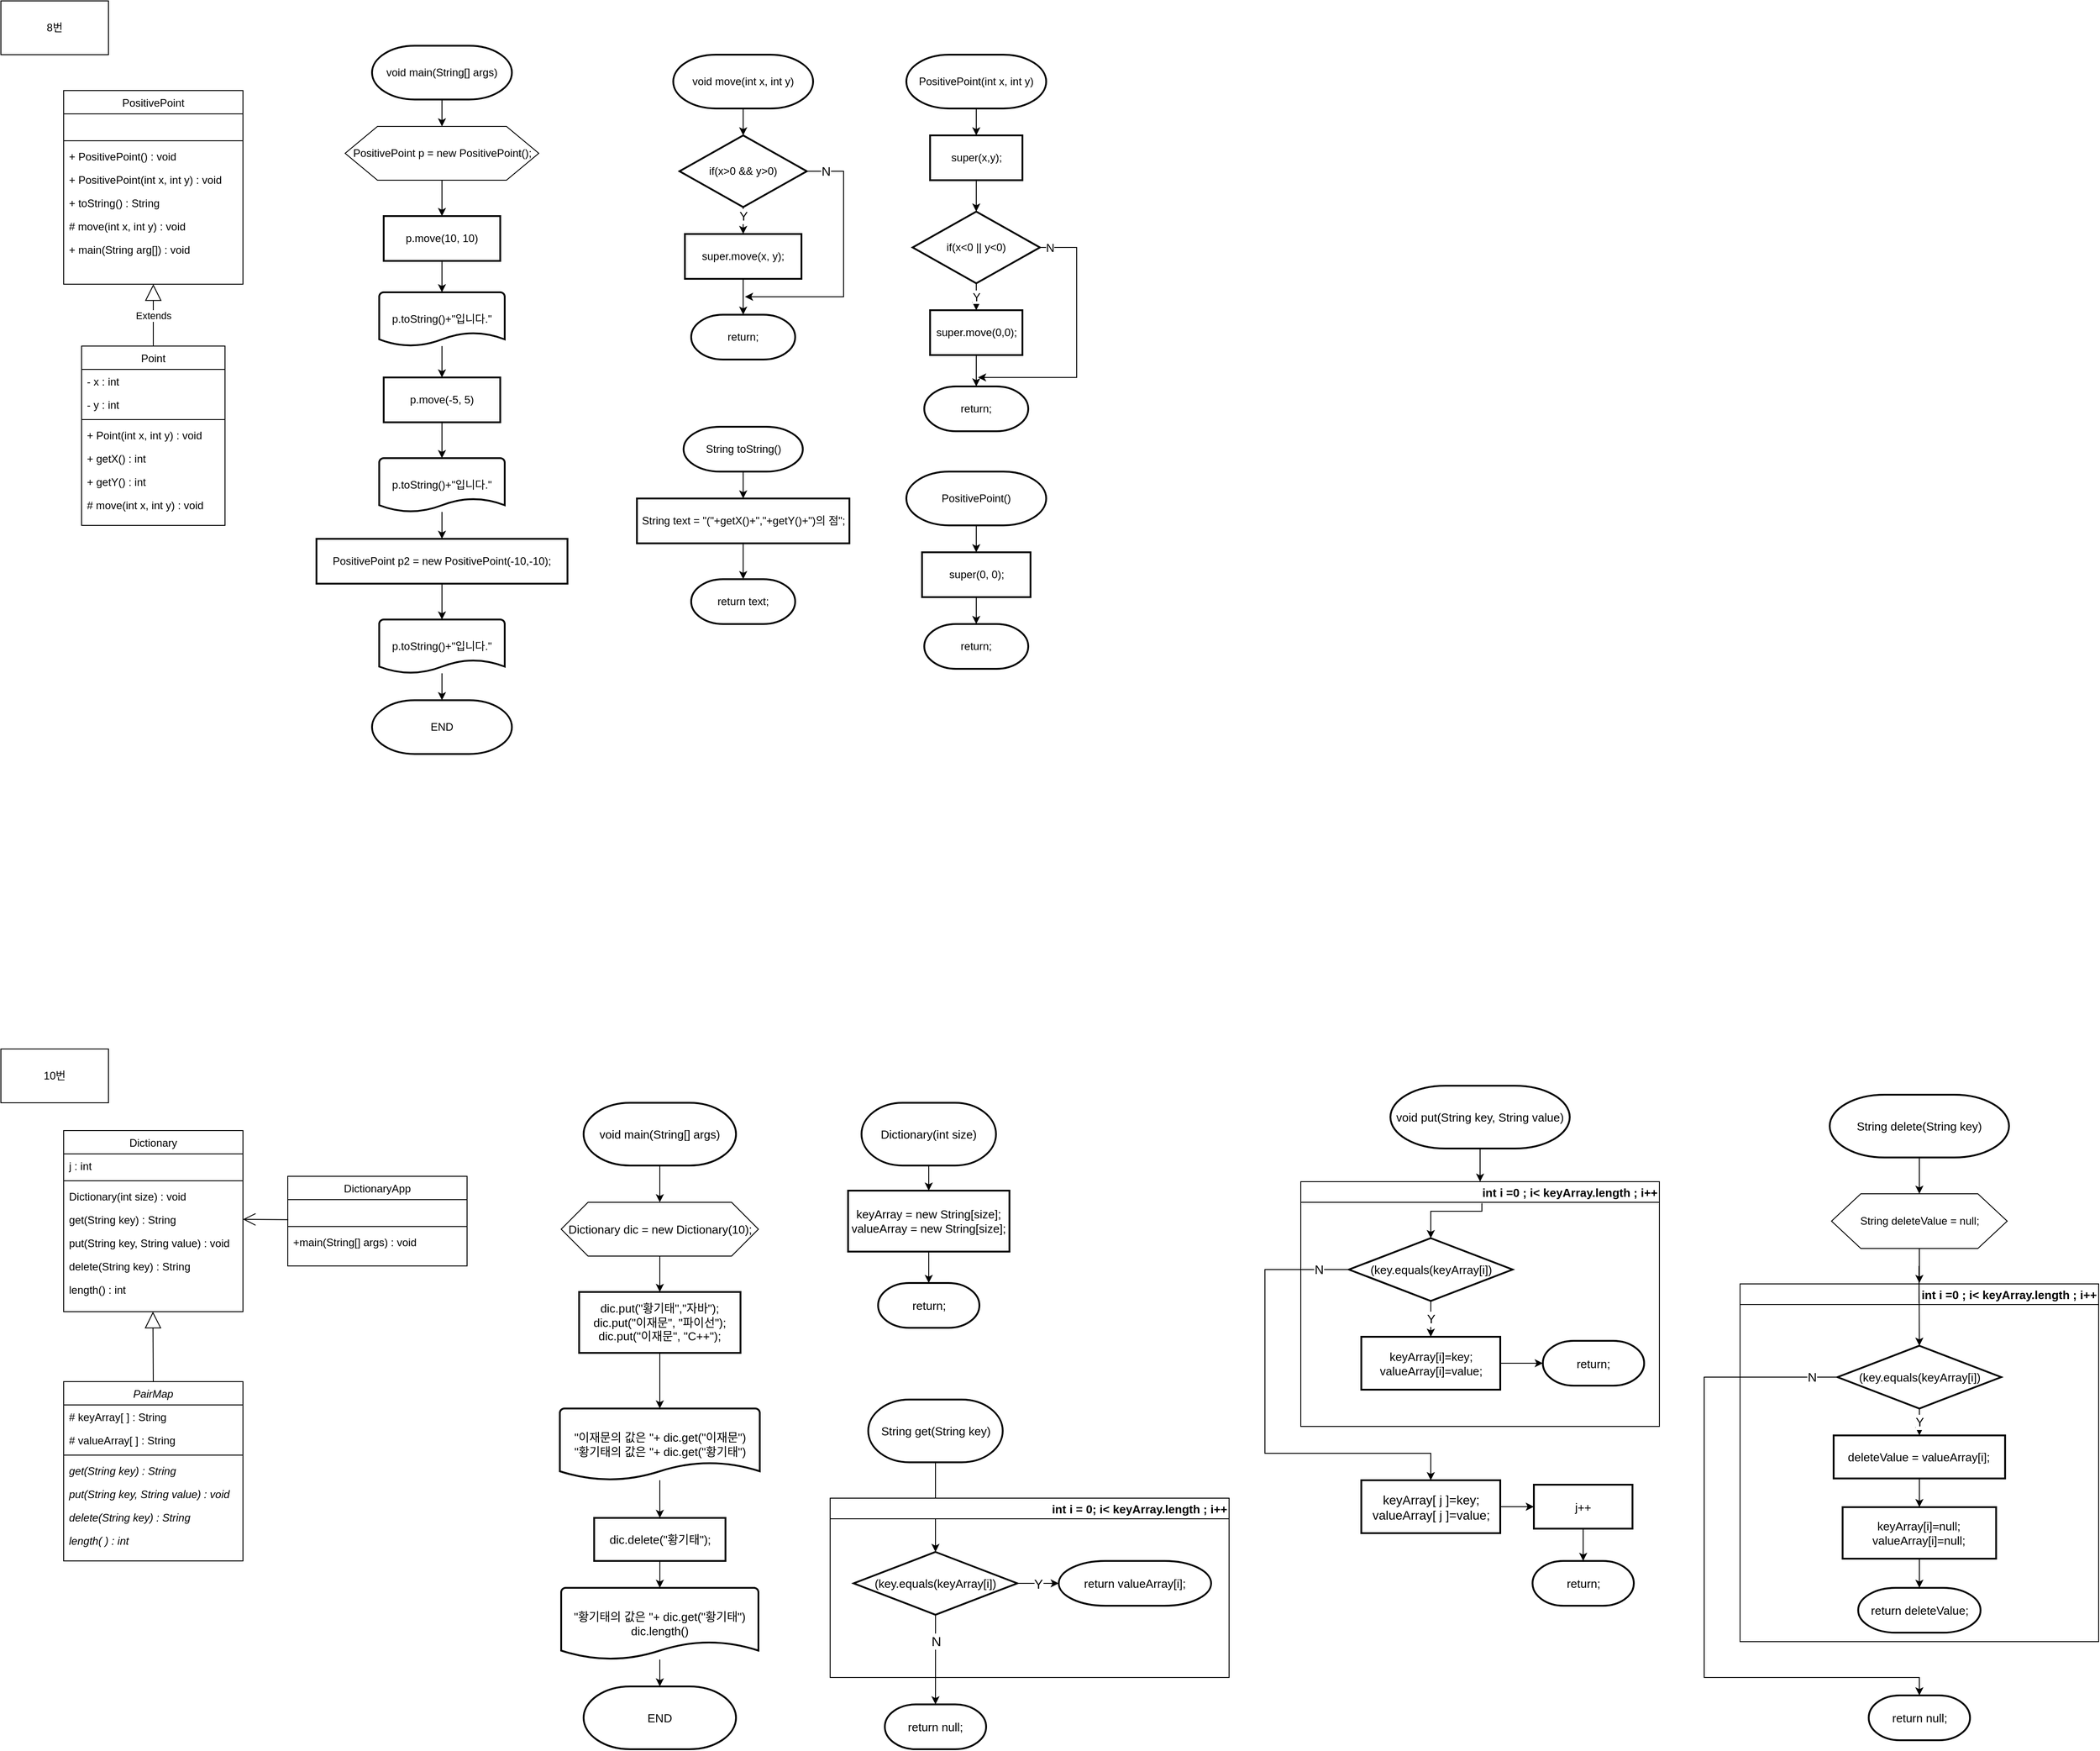 <mxfile version="14.5.7" type="github">
  <diagram id="C5RBs43oDa-KdzZeNtuy" name="Page-1">
    <mxGraphModel dx="1182" dy="764" grid="1" gridSize="10" guides="1" tooltips="1" connect="1" arrows="1" fold="1" page="1" pageScale="1" pageWidth="827" pageHeight="1169" math="0" shadow="0">
      <root>
        <mxCell id="WIyWlLk6GJQsqaUBKTNV-0" />
        <mxCell id="WIyWlLk6GJQsqaUBKTNV-1" parent="WIyWlLk6GJQsqaUBKTNV-0" />
        <mxCell id="zkfFHV4jXpPFQw0GAbJ--0" value="Point" style="swimlane;fontStyle=0;align=center;verticalAlign=top;childLayout=stackLayout;horizontal=1;startSize=26;horizontalStack=0;resizeParent=1;resizeLast=0;collapsible=1;marginBottom=0;rounded=0;shadow=0;strokeWidth=1;" parent="WIyWlLk6GJQsqaUBKTNV-1" vertex="1">
          <mxGeometry x="90" y="385" width="160" height="200" as="geometry">
            <mxRectangle x="230" y="140" width="160" height="26" as="alternateBounds" />
          </mxGeometry>
        </mxCell>
        <mxCell id="zkfFHV4jXpPFQw0GAbJ--1" value="- x : int" style="text;align=left;verticalAlign=top;spacingLeft=4;spacingRight=4;overflow=hidden;rotatable=0;points=[[0,0.5],[1,0.5]];portConstraint=eastwest;" parent="zkfFHV4jXpPFQw0GAbJ--0" vertex="1">
          <mxGeometry y="26" width="160" height="26" as="geometry" />
        </mxCell>
        <mxCell id="zkfFHV4jXpPFQw0GAbJ--2" value="- y : int" style="text;align=left;verticalAlign=top;spacingLeft=4;spacingRight=4;overflow=hidden;rotatable=0;points=[[0,0.5],[1,0.5]];portConstraint=eastwest;rounded=0;shadow=0;html=0;" parent="zkfFHV4jXpPFQw0GAbJ--0" vertex="1">
          <mxGeometry y="52" width="160" height="26" as="geometry" />
        </mxCell>
        <mxCell id="zkfFHV4jXpPFQw0GAbJ--4" value="" style="line;html=1;strokeWidth=1;align=left;verticalAlign=middle;spacingTop=-1;spacingLeft=3;spacingRight=3;rotatable=0;labelPosition=right;points=[];portConstraint=eastwest;" parent="zkfFHV4jXpPFQw0GAbJ--0" vertex="1">
          <mxGeometry y="78" width="160" height="8" as="geometry" />
        </mxCell>
        <mxCell id="zkfFHV4jXpPFQw0GAbJ--5" value="+ Point(int x, int y) : void" style="text;align=left;verticalAlign=top;spacingLeft=4;spacingRight=4;overflow=hidden;rotatable=0;points=[[0,0.5],[1,0.5]];portConstraint=eastwest;" parent="zkfFHV4jXpPFQw0GAbJ--0" vertex="1">
          <mxGeometry y="86" width="160" height="26" as="geometry" />
        </mxCell>
        <mxCell id="0k9gRMVNHn8rNFPeQq0J-1" value="+ getX() : int" style="text;align=left;verticalAlign=top;spacingLeft=4;spacingRight=4;overflow=hidden;rotatable=0;points=[[0,0.5],[1,0.5]];portConstraint=eastwest;" parent="zkfFHV4jXpPFQw0GAbJ--0" vertex="1">
          <mxGeometry y="112" width="160" height="26" as="geometry" />
        </mxCell>
        <mxCell id="0k9gRMVNHn8rNFPeQq0J-2" value="+ getY() : int" style="text;align=left;verticalAlign=top;spacingLeft=4;spacingRight=4;overflow=hidden;rotatable=0;points=[[0,0.5],[1,0.5]];portConstraint=eastwest;" parent="zkfFHV4jXpPFQw0GAbJ--0" vertex="1">
          <mxGeometry y="138" width="160" height="26" as="geometry" />
        </mxCell>
        <mxCell id="0k9gRMVNHn8rNFPeQq0J-0" value="# move(int x, int y) : void" style="text;align=left;verticalAlign=top;spacingLeft=4;spacingRight=4;overflow=hidden;rotatable=0;points=[[0,0.5],[1,0.5]];portConstraint=eastwest;" parent="zkfFHV4jXpPFQw0GAbJ--0" vertex="1">
          <mxGeometry y="164" width="160" height="26" as="geometry" />
        </mxCell>
        <mxCell id="0k9gRMVNHn8rNFPeQq0J-3" value="PositivePoint" style="swimlane;fontStyle=0;align=center;verticalAlign=top;childLayout=stackLayout;horizontal=1;startSize=26;horizontalStack=0;resizeParent=1;resizeLast=0;collapsible=1;marginBottom=0;rounded=0;shadow=0;strokeWidth=1;" parent="WIyWlLk6GJQsqaUBKTNV-1" vertex="1">
          <mxGeometry x="70" y="100" width="200" height="216" as="geometry">
            <mxRectangle x="230" y="140" width="160" height="26" as="alternateBounds" />
          </mxGeometry>
        </mxCell>
        <mxCell id="0k9gRMVNHn8rNFPeQq0J-5" value=" " style="text;align=left;verticalAlign=top;spacingLeft=4;spacingRight=4;overflow=hidden;rotatable=0;points=[[0,0.5],[1,0.5]];portConstraint=eastwest;rounded=0;shadow=0;html=0;" parent="0k9gRMVNHn8rNFPeQq0J-3" vertex="1">
          <mxGeometry y="26" width="200" height="26" as="geometry" />
        </mxCell>
        <mxCell id="0k9gRMVNHn8rNFPeQq0J-6" value="" style="line;html=1;strokeWidth=1;align=left;verticalAlign=middle;spacingTop=-1;spacingLeft=3;spacingRight=3;rotatable=0;labelPosition=right;points=[];portConstraint=eastwest;" parent="0k9gRMVNHn8rNFPeQq0J-3" vertex="1">
          <mxGeometry y="52" width="200" height="8" as="geometry" />
        </mxCell>
        <mxCell id="0k9gRMVNHn8rNFPeQq0J-7" value="+ PositivePoint() : void" style="text;align=left;verticalAlign=top;spacingLeft=4;spacingRight=4;overflow=hidden;rotatable=0;points=[[0,0.5],[1,0.5]];portConstraint=eastwest;" parent="0k9gRMVNHn8rNFPeQq0J-3" vertex="1">
          <mxGeometry y="60" width="200" height="26" as="geometry" />
        </mxCell>
        <mxCell id="0k9gRMVNHn8rNFPeQq0J-8" value="+ PositivePoint(int x, int y) : void" style="text;align=left;verticalAlign=top;spacingLeft=4;spacingRight=4;overflow=hidden;rotatable=0;points=[[0,0.5],[1,0.5]];portConstraint=eastwest;" parent="0k9gRMVNHn8rNFPeQq0J-3" vertex="1">
          <mxGeometry y="86" width="200" height="26" as="geometry" />
        </mxCell>
        <mxCell id="0k9gRMVNHn8rNFPeQq0J-9" value="+ toString() : String" style="text;align=left;verticalAlign=top;spacingLeft=4;spacingRight=4;overflow=hidden;rotatable=0;points=[[0,0.5],[1,0.5]];portConstraint=eastwest;" parent="0k9gRMVNHn8rNFPeQq0J-3" vertex="1">
          <mxGeometry y="112" width="200" height="26" as="geometry" />
        </mxCell>
        <mxCell id="0k9gRMVNHn8rNFPeQq0J-10" value="# move(int x, int y) : void" style="text;align=left;verticalAlign=top;spacingLeft=4;spacingRight=4;overflow=hidden;rotatable=0;points=[[0,0.5],[1,0.5]];portConstraint=eastwest;" parent="0k9gRMVNHn8rNFPeQq0J-3" vertex="1">
          <mxGeometry y="138" width="200" height="26" as="geometry" />
        </mxCell>
        <mxCell id="0k9gRMVNHn8rNFPeQq0J-11" value="+ main(String arg[]) : void" style="text;align=left;verticalAlign=top;spacingLeft=4;spacingRight=4;overflow=hidden;rotatable=0;points=[[0,0.5],[1,0.5]];portConstraint=eastwest;" parent="0k9gRMVNHn8rNFPeQq0J-3" vertex="1">
          <mxGeometry y="164" width="200" height="26" as="geometry" />
        </mxCell>
        <mxCell id="0k9gRMVNHn8rNFPeQq0J-13" value="Extends" style="endArrow=block;endSize=16;endFill=0;html=1;entryX=0.5;entryY=1;entryDx=0;entryDy=0;exitX=0.5;exitY=0;exitDx=0;exitDy=0;" parent="WIyWlLk6GJQsqaUBKTNV-1" source="zkfFHV4jXpPFQw0GAbJ--0" target="0k9gRMVNHn8rNFPeQq0J-3" edge="1">
          <mxGeometry width="160" relative="1" as="geometry">
            <mxPoint x="330" y="550" as="sourcePoint" />
            <mxPoint x="490" y="550" as="targetPoint" />
          </mxGeometry>
        </mxCell>
        <mxCell id="0k9gRMVNHn8rNFPeQq0J-24" value="" style="edgeStyle=orthogonalEdgeStyle;rounded=0;orthogonalLoop=1;jettySize=auto;html=1;" parent="WIyWlLk6GJQsqaUBKTNV-1" source="0k9gRMVNHn8rNFPeQq0J-14" target="0k9gRMVNHn8rNFPeQq0J-15" edge="1">
          <mxGeometry relative="1" as="geometry" />
        </mxCell>
        <mxCell id="0k9gRMVNHn8rNFPeQq0J-14" value="void main(String[] args)" style="strokeWidth=2;html=1;shape=mxgraph.flowchart.terminator;whiteSpace=wrap;align=center;" parent="WIyWlLk6GJQsqaUBKTNV-1" vertex="1">
          <mxGeometry x="414" y="50" width="156" height="60" as="geometry" />
        </mxCell>
        <mxCell id="0k9gRMVNHn8rNFPeQq0J-25" value="" style="edgeStyle=orthogonalEdgeStyle;rounded=0;orthogonalLoop=1;jettySize=auto;html=1;" parent="WIyWlLk6GJQsqaUBKTNV-1" source="0k9gRMVNHn8rNFPeQq0J-15" target="0k9gRMVNHn8rNFPeQq0J-16" edge="1">
          <mxGeometry relative="1" as="geometry" />
        </mxCell>
        <mxCell id="0k9gRMVNHn8rNFPeQq0J-15" value="PositivePoint p = new PositivePoint();" style="verticalLabelPosition=middle;verticalAlign=middle;html=1;shape=hexagon;perimeter=hexagonPerimeter2;arcSize=6;size=0.167;align=center;labelPosition=center;" parent="WIyWlLk6GJQsqaUBKTNV-1" vertex="1">
          <mxGeometry x="384" y="140" width="216" height="60" as="geometry" />
        </mxCell>
        <mxCell id="0k9gRMVNHn8rNFPeQq0J-26" value="" style="edgeStyle=orthogonalEdgeStyle;rounded=0;orthogonalLoop=1;jettySize=auto;html=1;" parent="WIyWlLk6GJQsqaUBKTNV-1" source="0k9gRMVNHn8rNFPeQq0J-16" target="0k9gRMVNHn8rNFPeQq0J-19" edge="1">
          <mxGeometry relative="1" as="geometry" />
        </mxCell>
        <mxCell id="0k9gRMVNHn8rNFPeQq0J-16" value="p.move(10, 10)" style="rounded=1;whiteSpace=wrap;html=1;absoluteArcSize=1;arcSize=0;strokeWidth=2;align=center;" parent="WIyWlLk6GJQsqaUBKTNV-1" vertex="1">
          <mxGeometry x="427" y="240" width="130" height="50" as="geometry" />
        </mxCell>
        <mxCell id="0k9gRMVNHn8rNFPeQq0J-28" value="" style="edgeStyle=orthogonalEdgeStyle;rounded=0;orthogonalLoop=1;jettySize=auto;html=1;" parent="WIyWlLk6GJQsqaUBKTNV-1" source="0k9gRMVNHn8rNFPeQq0J-17" target="0k9gRMVNHn8rNFPeQq0J-20" edge="1">
          <mxGeometry relative="1" as="geometry" />
        </mxCell>
        <mxCell id="0k9gRMVNHn8rNFPeQq0J-17" value="p.move(-5, 5)" style="rounded=1;whiteSpace=wrap;html=1;absoluteArcSize=1;arcSize=0;strokeWidth=2;align=center;" parent="WIyWlLk6GJQsqaUBKTNV-1" vertex="1">
          <mxGeometry x="427" y="420" width="130" height="50" as="geometry" />
        </mxCell>
        <mxCell id="0k9gRMVNHn8rNFPeQq0J-29" value="" style="edgeStyle=orthogonalEdgeStyle;rounded=0;orthogonalLoop=1;jettySize=auto;html=1;" parent="WIyWlLk6GJQsqaUBKTNV-1" source="0k9gRMVNHn8rNFPeQq0J-18" target="0k9gRMVNHn8rNFPeQq0J-22" edge="1">
          <mxGeometry relative="1" as="geometry" />
        </mxCell>
        <mxCell id="0k9gRMVNHn8rNFPeQq0J-18" value="PositivePoint p2 = new PositivePoint(-10,-10);" style="rounded=1;whiteSpace=wrap;html=1;absoluteArcSize=1;arcSize=0;strokeWidth=2;align=center;" parent="WIyWlLk6GJQsqaUBKTNV-1" vertex="1">
          <mxGeometry x="352" y="600" width="280" height="50" as="geometry" />
        </mxCell>
        <mxCell id="0k9gRMVNHn8rNFPeQq0J-27" value="" style="edgeStyle=orthogonalEdgeStyle;rounded=0;orthogonalLoop=1;jettySize=auto;html=1;" parent="WIyWlLk6GJQsqaUBKTNV-1" source="0k9gRMVNHn8rNFPeQq0J-19" target="0k9gRMVNHn8rNFPeQq0J-17" edge="1">
          <mxGeometry relative="1" as="geometry" />
        </mxCell>
        <mxCell id="0k9gRMVNHn8rNFPeQq0J-19" value="p.toString()+&quot;입니다.&quot;" style="strokeWidth=2;html=1;shape=mxgraph.flowchart.document2;whiteSpace=wrap;size=0.25;align=center;" parent="WIyWlLk6GJQsqaUBKTNV-1" vertex="1">
          <mxGeometry x="422" y="325" width="140" height="60" as="geometry" />
        </mxCell>
        <mxCell id="0k9gRMVNHn8rNFPeQq0J-21" value="" style="edgeStyle=orthogonalEdgeStyle;rounded=0;orthogonalLoop=1;jettySize=auto;html=1;" parent="WIyWlLk6GJQsqaUBKTNV-1" source="0k9gRMVNHn8rNFPeQq0J-20" target="0k9gRMVNHn8rNFPeQq0J-18" edge="1">
          <mxGeometry relative="1" as="geometry" />
        </mxCell>
        <mxCell id="0k9gRMVNHn8rNFPeQq0J-20" value="p.toString()+&quot;입니다.&quot;" style="strokeWidth=2;html=1;shape=mxgraph.flowchart.document2;whiteSpace=wrap;size=0.25;align=center;" parent="WIyWlLk6GJQsqaUBKTNV-1" vertex="1">
          <mxGeometry x="422" y="510" width="140" height="60" as="geometry" />
        </mxCell>
        <mxCell id="0k9gRMVNHn8rNFPeQq0J-30" value="" style="edgeStyle=orthogonalEdgeStyle;rounded=0;orthogonalLoop=1;jettySize=auto;html=1;" parent="WIyWlLk6GJQsqaUBKTNV-1" source="0k9gRMVNHn8rNFPeQq0J-22" target="0k9gRMVNHn8rNFPeQq0J-23" edge="1">
          <mxGeometry relative="1" as="geometry" />
        </mxCell>
        <mxCell id="0k9gRMVNHn8rNFPeQq0J-22" value="p.toString()+&quot;입니다.&quot;" style="strokeWidth=2;html=1;shape=mxgraph.flowchart.document2;whiteSpace=wrap;size=0.25;align=center;" parent="WIyWlLk6GJQsqaUBKTNV-1" vertex="1">
          <mxGeometry x="422" y="690" width="140" height="60" as="geometry" />
        </mxCell>
        <mxCell id="0k9gRMVNHn8rNFPeQq0J-23" value="END" style="strokeWidth=2;html=1;shape=mxgraph.flowchart.terminator;whiteSpace=wrap;align=center;" parent="WIyWlLk6GJQsqaUBKTNV-1" vertex="1">
          <mxGeometry x="414" y="780" width="156" height="60" as="geometry" />
        </mxCell>
        <mxCell id="0k9gRMVNHn8rNFPeQq0J-31" value="8번" style="rounded=0;whiteSpace=wrap;html=1;align=center;" parent="WIyWlLk6GJQsqaUBKTNV-1" vertex="1">
          <mxGeometry width="120" height="60" as="geometry" />
        </mxCell>
        <mxCell id="0k9gRMVNHn8rNFPeQq0J-32" value="10번" style="rounded=0;whiteSpace=wrap;html=1;align=center;" parent="WIyWlLk6GJQsqaUBKTNV-1" vertex="1">
          <mxGeometry y="1169" width="120" height="60" as="geometry" />
        </mxCell>
        <mxCell id="0k9gRMVNHn8rNFPeQq0J-33" value="PairMap" style="swimlane;fontStyle=2;align=center;verticalAlign=top;childLayout=stackLayout;horizontal=1;startSize=26;horizontalStack=0;resizeParent=1;resizeLast=0;collapsible=1;marginBottom=0;rounded=0;shadow=0;strokeWidth=1;" parent="WIyWlLk6GJQsqaUBKTNV-1" vertex="1">
          <mxGeometry x="70" y="1540" width="200" height="200" as="geometry">
            <mxRectangle x="230" y="140" width="160" height="26" as="alternateBounds" />
          </mxGeometry>
        </mxCell>
        <mxCell id="0k9gRMVNHn8rNFPeQq0J-34" value="# keyArray[ ] : String" style="text;align=left;verticalAlign=top;spacingLeft=4;spacingRight=4;overflow=hidden;rotatable=0;points=[[0,0.5],[1,0.5]];portConstraint=eastwest;rounded=0;shadow=0;html=0;" parent="0k9gRMVNHn8rNFPeQq0J-33" vertex="1">
          <mxGeometry y="26" width="200" height="26" as="geometry" />
        </mxCell>
        <mxCell id="0k9gRMVNHn8rNFPeQq0J-57" value="# valueArray[ ] : String" style="text;align=left;verticalAlign=top;spacingLeft=4;spacingRight=4;overflow=hidden;rotatable=0;points=[[0,0.5],[1,0.5]];portConstraint=eastwest;" parent="0k9gRMVNHn8rNFPeQq0J-33" vertex="1">
          <mxGeometry y="52" width="200" height="26" as="geometry" />
        </mxCell>
        <mxCell id="0k9gRMVNHn8rNFPeQq0J-35" value="" style="line;html=1;strokeWidth=1;align=left;verticalAlign=middle;spacingTop=-1;spacingLeft=3;spacingRight=3;rotatable=0;labelPosition=right;points=[];portConstraint=eastwest;" parent="0k9gRMVNHn8rNFPeQq0J-33" vertex="1">
          <mxGeometry y="78" width="200" height="8" as="geometry" />
        </mxCell>
        <mxCell id="0k9gRMVNHn8rNFPeQq0J-36" value="get(String key) : String" style="text;align=left;verticalAlign=top;spacingLeft=4;spacingRight=4;overflow=hidden;rotatable=0;points=[[0,0.5],[1,0.5]];portConstraint=eastwest;fontStyle=2" parent="0k9gRMVNHn8rNFPeQq0J-33" vertex="1">
          <mxGeometry y="86" width="200" height="26" as="geometry" />
        </mxCell>
        <mxCell id="0k9gRMVNHn8rNFPeQq0J-37" value="put(String key, String value) : void" style="text;align=left;verticalAlign=top;spacingLeft=4;spacingRight=4;overflow=hidden;rotatable=0;points=[[0,0.5],[1,0.5]];portConstraint=eastwest;fontStyle=2" parent="0k9gRMVNHn8rNFPeQq0J-33" vertex="1">
          <mxGeometry y="112" width="200" height="26" as="geometry" />
        </mxCell>
        <mxCell id="0k9gRMVNHn8rNFPeQq0J-38" value="delete(String key) : String" style="text;align=left;verticalAlign=top;spacingLeft=4;spacingRight=4;overflow=hidden;rotatable=0;points=[[0,0.5],[1,0.5]];portConstraint=eastwest;fontStyle=2" parent="0k9gRMVNHn8rNFPeQq0J-33" vertex="1">
          <mxGeometry y="138" width="200" height="26" as="geometry" />
        </mxCell>
        <mxCell id="0k9gRMVNHn8rNFPeQq0J-39" value="length( ) : int" style="text;align=left;verticalAlign=top;spacingLeft=4;spacingRight=4;overflow=hidden;rotatable=0;points=[[0,0.5],[1,0.5]];portConstraint=eastwest;fontStyle=2" parent="0k9gRMVNHn8rNFPeQq0J-33" vertex="1">
          <mxGeometry y="164" width="200" height="26" as="geometry" />
        </mxCell>
        <mxCell id="0k9gRMVNHn8rNFPeQq0J-41" value="DictionaryApp" style="swimlane;fontStyle=0;align=center;verticalAlign=top;childLayout=stackLayout;horizontal=1;startSize=26;horizontalStack=0;resizeParent=1;resizeLast=0;collapsible=1;marginBottom=0;rounded=0;shadow=0;strokeWidth=1;" parent="WIyWlLk6GJQsqaUBKTNV-1" vertex="1">
          <mxGeometry x="320" y="1311" width="200" height="100" as="geometry">
            <mxRectangle x="230" y="140" width="160" height="26" as="alternateBounds" />
          </mxGeometry>
        </mxCell>
        <mxCell id="0k9gRMVNHn8rNFPeQq0J-42" value=" " style="text;align=left;verticalAlign=top;spacingLeft=4;spacingRight=4;overflow=hidden;rotatable=0;points=[[0,0.5],[1,0.5]];portConstraint=eastwest;rounded=0;shadow=0;html=0;" parent="0k9gRMVNHn8rNFPeQq0J-41" vertex="1">
          <mxGeometry y="26" width="200" height="26" as="geometry" />
        </mxCell>
        <mxCell id="0k9gRMVNHn8rNFPeQq0J-43" value="" style="line;html=1;strokeWidth=1;align=left;verticalAlign=middle;spacingTop=-1;spacingLeft=3;spacingRight=3;rotatable=0;labelPosition=right;points=[];portConstraint=eastwest;" parent="0k9gRMVNHn8rNFPeQq0J-41" vertex="1">
          <mxGeometry y="52" width="200" height="8" as="geometry" />
        </mxCell>
        <mxCell id="0k9gRMVNHn8rNFPeQq0J-44" value="+main(String[] args) : void" style="text;align=left;verticalAlign=top;spacingLeft=4;spacingRight=4;overflow=hidden;rotatable=0;points=[[0,0.5],[1,0.5]];portConstraint=eastwest;" parent="0k9gRMVNHn8rNFPeQq0J-41" vertex="1">
          <mxGeometry y="60" width="200" height="26" as="geometry" />
        </mxCell>
        <mxCell id="0k9gRMVNHn8rNFPeQq0J-49" value="Dictionary" style="swimlane;fontStyle=0;align=center;verticalAlign=top;childLayout=stackLayout;horizontal=1;startSize=26;horizontalStack=0;resizeParent=1;resizeLast=0;collapsible=1;marginBottom=0;rounded=0;shadow=0;strokeWidth=1;" parent="WIyWlLk6GJQsqaUBKTNV-1" vertex="1">
          <mxGeometry x="70" y="1260" width="200" height="202" as="geometry">
            <mxRectangle x="230" y="140" width="160" height="26" as="alternateBounds" />
          </mxGeometry>
        </mxCell>
        <mxCell id="0k9gRMVNHn8rNFPeQq0J-50" value="j : int " style="text;align=left;verticalAlign=top;spacingLeft=4;spacingRight=4;overflow=hidden;rotatable=0;points=[[0,0.5],[1,0.5]];portConstraint=eastwest;rounded=0;shadow=0;html=0;" parent="0k9gRMVNHn8rNFPeQq0J-49" vertex="1">
          <mxGeometry y="26" width="200" height="26" as="geometry" />
        </mxCell>
        <mxCell id="0k9gRMVNHn8rNFPeQq0J-51" value="" style="line;html=1;strokeWidth=1;align=left;verticalAlign=middle;spacingTop=-1;spacingLeft=3;spacingRight=3;rotatable=0;labelPosition=right;points=[];portConstraint=eastwest;" parent="0k9gRMVNHn8rNFPeQq0J-49" vertex="1">
          <mxGeometry y="52" width="200" height="8" as="geometry" />
        </mxCell>
        <mxCell id="0k9gRMVNHn8rNFPeQq0J-52" value="Dictionary(int size) : void" style="text;align=left;verticalAlign=top;spacingLeft=4;spacingRight=4;overflow=hidden;rotatable=0;points=[[0,0.5],[1,0.5]];portConstraint=eastwest;" parent="0k9gRMVNHn8rNFPeQq0J-49" vertex="1">
          <mxGeometry y="60" width="200" height="26" as="geometry" />
        </mxCell>
        <mxCell id="0k9gRMVNHn8rNFPeQq0J-53" value="get(String key) : String" style="text;align=left;verticalAlign=top;spacingLeft=4;spacingRight=4;overflow=hidden;rotatable=0;points=[[0,0.5],[1,0.5]];portConstraint=eastwest;" parent="0k9gRMVNHn8rNFPeQq0J-49" vertex="1">
          <mxGeometry y="86" width="200" height="26" as="geometry" />
        </mxCell>
        <mxCell id="0k9gRMVNHn8rNFPeQq0J-54" value="put(String key, String value) : void" style="text;align=left;verticalAlign=top;spacingLeft=4;spacingRight=4;overflow=hidden;rotatable=0;points=[[0,0.5],[1,0.5]];portConstraint=eastwest;" parent="0k9gRMVNHn8rNFPeQq0J-49" vertex="1">
          <mxGeometry y="112" width="200" height="26" as="geometry" />
        </mxCell>
        <mxCell id="0k9gRMVNHn8rNFPeQq0J-55" value="delete(String key) : String" style="text;align=left;verticalAlign=top;spacingLeft=4;spacingRight=4;overflow=hidden;rotatable=0;points=[[0,0.5],[1,0.5]];portConstraint=eastwest;" parent="0k9gRMVNHn8rNFPeQq0J-49" vertex="1">
          <mxGeometry y="138" width="200" height="26" as="geometry" />
        </mxCell>
        <mxCell id="0k9gRMVNHn8rNFPeQq0J-56" value="length() : int" style="text;align=left;verticalAlign=top;spacingLeft=4;spacingRight=4;overflow=hidden;rotatable=0;points=[[0,0.5],[1,0.5]];portConstraint=eastwest;" parent="0k9gRMVNHn8rNFPeQq0J-49" vertex="1">
          <mxGeometry y="164" width="200" height="26" as="geometry" />
        </mxCell>
        <mxCell id="0k9gRMVNHn8rNFPeQq0J-59" value="" style="endArrow=block;endSize=16;endFill=0;html=1;entryX=0.5;entryY=1;entryDx=0;entryDy=0;exitX=0.5;exitY=0;exitDx=0;exitDy=0;" parent="WIyWlLk6GJQsqaUBKTNV-1" source="0k9gRMVNHn8rNFPeQq0J-33" edge="1">
          <mxGeometry width="160" relative="1" as="geometry">
            <mxPoint x="169.58" y="1531" as="sourcePoint" />
            <mxPoint x="169.58" y="1462" as="targetPoint" />
          </mxGeometry>
        </mxCell>
        <mxCell id="0k9gRMVNHn8rNFPeQq0J-60" value="" style="endArrow=open;endFill=1;endSize=12;html=1;entryX=1;entryY=0.5;entryDx=0;entryDy=0;exitX=0.003;exitY=0.859;exitDx=0;exitDy=0;exitPerimeter=0;" parent="WIyWlLk6GJQsqaUBKTNV-1" source="0k9gRMVNHn8rNFPeQq0J-42" target="0k9gRMVNHn8rNFPeQq0J-53" edge="1">
          <mxGeometry width="160" relative="1" as="geometry">
            <mxPoint x="280" y="1440" as="sourcePoint" />
            <mxPoint x="440" y="1440" as="targetPoint" />
          </mxGeometry>
        </mxCell>
        <mxCell id="3i_ZBGbp_rZrThl5x6ZG-4" value="" style="edgeStyle=orthogonalEdgeStyle;rounded=0;orthogonalLoop=1;jettySize=auto;html=1;" parent="WIyWlLk6GJQsqaUBKTNV-1" source="3i_ZBGbp_rZrThl5x6ZG-0" target="3i_ZBGbp_rZrThl5x6ZG-1" edge="1">
          <mxGeometry relative="1" as="geometry" />
        </mxCell>
        <mxCell id="3i_ZBGbp_rZrThl5x6ZG-0" value="void move(int x, int y)" style="strokeWidth=2;html=1;shape=mxgraph.flowchart.terminator;whiteSpace=wrap;align=center;" parent="WIyWlLk6GJQsqaUBKTNV-1" vertex="1">
          <mxGeometry x="750" y="60" width="156" height="60" as="geometry" />
        </mxCell>
        <mxCell id="3i_ZBGbp_rZrThl5x6ZG-5" value="Y" style="edgeStyle=orthogonalEdgeStyle;rounded=0;orthogonalLoop=1;jettySize=auto;html=1;fontSize=14;" parent="WIyWlLk6GJQsqaUBKTNV-1" source="3i_ZBGbp_rZrThl5x6ZG-1" target="3i_ZBGbp_rZrThl5x6ZG-2" edge="1">
          <mxGeometry x="0.2" relative="1" as="geometry">
            <mxPoint as="offset" />
          </mxGeometry>
        </mxCell>
        <mxCell id="3i_ZBGbp_rZrThl5x6ZG-7" value="N" style="edgeStyle=orthogonalEdgeStyle;rounded=0;orthogonalLoop=1;jettySize=auto;html=1;fontSize=14;" parent="WIyWlLk6GJQsqaUBKTNV-1" source="3i_ZBGbp_rZrThl5x6ZG-1" edge="1">
          <mxGeometry x="-0.856" relative="1" as="geometry">
            <mxPoint x="830" y="330" as="targetPoint" />
            <Array as="points">
              <mxPoint x="940" y="190" />
              <mxPoint x="940" y="330" />
            </Array>
            <mxPoint as="offset" />
          </mxGeometry>
        </mxCell>
        <mxCell id="3i_ZBGbp_rZrThl5x6ZG-1" value="if(x&gt;0 &amp;&amp; y&gt;0)" style="strokeWidth=2;html=1;shape=mxgraph.flowchart.decision;whiteSpace=wrap;" parent="WIyWlLk6GJQsqaUBKTNV-1" vertex="1">
          <mxGeometry x="757" y="150" width="142" height="80" as="geometry" />
        </mxCell>
        <mxCell id="3i_ZBGbp_rZrThl5x6ZG-6" value="" style="edgeStyle=orthogonalEdgeStyle;rounded=0;orthogonalLoop=1;jettySize=auto;html=1;" parent="WIyWlLk6GJQsqaUBKTNV-1" source="3i_ZBGbp_rZrThl5x6ZG-2" target="3i_ZBGbp_rZrThl5x6ZG-3" edge="1">
          <mxGeometry relative="1" as="geometry" />
        </mxCell>
        <mxCell id="3i_ZBGbp_rZrThl5x6ZG-2" value="super.move(x, y);" style="rounded=1;whiteSpace=wrap;html=1;absoluteArcSize=1;arcSize=0;strokeWidth=2;align=center;" parent="WIyWlLk6GJQsqaUBKTNV-1" vertex="1">
          <mxGeometry x="763" y="260" width="130" height="50" as="geometry" />
        </mxCell>
        <mxCell id="3i_ZBGbp_rZrThl5x6ZG-3" value="return;" style="strokeWidth=2;html=1;shape=mxgraph.flowchart.terminator;whiteSpace=wrap;align=center;" parent="WIyWlLk6GJQsqaUBKTNV-1" vertex="1">
          <mxGeometry x="770" y="350" width="116" height="50" as="geometry" />
        </mxCell>
        <mxCell id="3i_ZBGbp_rZrThl5x6ZG-13" value="" style="edgeStyle=orthogonalEdgeStyle;rounded=0;orthogonalLoop=1;jettySize=auto;html=1;strokeWidth=1;fontSize=11;" parent="WIyWlLk6GJQsqaUBKTNV-1" source="3i_ZBGbp_rZrThl5x6ZG-8" target="3i_ZBGbp_rZrThl5x6ZG-9" edge="1">
          <mxGeometry relative="1" as="geometry" />
        </mxCell>
        <mxCell id="3i_ZBGbp_rZrThl5x6ZG-8" value="String toString()" style="strokeWidth=2;html=1;shape=mxgraph.flowchart.terminator;whiteSpace=wrap;align=center;" parent="WIyWlLk6GJQsqaUBKTNV-1" vertex="1">
          <mxGeometry x="761.5" y="475" width="133" height="50" as="geometry" />
        </mxCell>
        <mxCell id="3i_ZBGbp_rZrThl5x6ZG-14" value="" style="edgeStyle=orthogonalEdgeStyle;rounded=0;orthogonalLoop=1;jettySize=auto;html=1;strokeWidth=1;fontSize=11;" parent="WIyWlLk6GJQsqaUBKTNV-1" source="3i_ZBGbp_rZrThl5x6ZG-9" target="3i_ZBGbp_rZrThl5x6ZG-10" edge="1">
          <mxGeometry relative="1" as="geometry" />
        </mxCell>
        <mxCell id="3i_ZBGbp_rZrThl5x6ZG-9" value="String text = &quot;(&quot;+getX()+&quot;,&quot;+getY()+&quot;)의 점&quot;;" style="rounded=1;whiteSpace=wrap;html=1;absoluteArcSize=1;arcSize=0;strokeWidth=2;align=center;" parent="WIyWlLk6GJQsqaUBKTNV-1" vertex="1">
          <mxGeometry x="709.5" y="555" width="237" height="50" as="geometry" />
        </mxCell>
        <mxCell id="3i_ZBGbp_rZrThl5x6ZG-10" value="return text;" style="strokeWidth=2;html=1;shape=mxgraph.flowchart.terminator;whiteSpace=wrap;align=center;" parent="WIyWlLk6GJQsqaUBKTNV-1" vertex="1">
          <mxGeometry x="770" y="645" width="116" height="50" as="geometry" />
        </mxCell>
        <mxCell id="3i_ZBGbp_rZrThl5x6ZG-24" style="edgeStyle=orthogonalEdgeStyle;rounded=0;orthogonalLoop=1;jettySize=auto;html=1;entryX=0.5;entryY=0;entryDx=0;entryDy=0;strokeWidth=1;fontSize=10;" parent="WIyWlLk6GJQsqaUBKTNV-1" source="3i_ZBGbp_rZrThl5x6ZG-19" target="3i_ZBGbp_rZrThl5x6ZG-20" edge="1">
          <mxGeometry relative="1" as="geometry" />
        </mxCell>
        <mxCell id="3i_ZBGbp_rZrThl5x6ZG-19" value="PositivePoint(int x, int y)" style="strokeWidth=2;html=1;shape=mxgraph.flowchart.terminator;whiteSpace=wrap;align=center;" parent="WIyWlLk6GJQsqaUBKTNV-1" vertex="1">
          <mxGeometry x="1010" y="60" width="156" height="60" as="geometry" />
        </mxCell>
        <mxCell id="3i_ZBGbp_rZrThl5x6ZG-25" value="" style="edgeStyle=orthogonalEdgeStyle;rounded=0;orthogonalLoop=1;jettySize=auto;html=1;strokeWidth=1;fontSize=10;" parent="WIyWlLk6GJQsqaUBKTNV-1" source="3i_ZBGbp_rZrThl5x6ZG-20" target="3i_ZBGbp_rZrThl5x6ZG-21" edge="1">
          <mxGeometry relative="1" as="geometry" />
        </mxCell>
        <mxCell id="3i_ZBGbp_rZrThl5x6ZG-20" value="super(x,y);" style="rounded=1;whiteSpace=wrap;html=1;absoluteArcSize=1;arcSize=0;strokeWidth=2;align=center;" parent="WIyWlLk6GJQsqaUBKTNV-1" vertex="1">
          <mxGeometry x="1036.5" y="150" width="103" height="50" as="geometry" />
        </mxCell>
        <mxCell id="3i_ZBGbp_rZrThl5x6ZG-26" value="Y" style="edgeStyle=orthogonalEdgeStyle;rounded=0;orthogonalLoop=1;jettySize=auto;html=1;strokeWidth=1;fontSize=13;" parent="WIyWlLk6GJQsqaUBKTNV-1" source="3i_ZBGbp_rZrThl5x6ZG-21" target="3i_ZBGbp_rZrThl5x6ZG-22" edge="1">
          <mxGeometry relative="1" as="geometry" />
        </mxCell>
        <mxCell id="3i_ZBGbp_rZrThl5x6ZG-29" value="N" style="edgeStyle=orthogonalEdgeStyle;rounded=0;orthogonalLoop=1;jettySize=auto;html=1;strokeWidth=1;fontSize=13;" parent="WIyWlLk6GJQsqaUBKTNV-1" source="3i_ZBGbp_rZrThl5x6ZG-21" edge="1">
          <mxGeometry x="-0.926" relative="1" as="geometry">
            <mxPoint x="1090" y="420" as="targetPoint" />
            <Array as="points">
              <mxPoint x="1200" y="275" />
              <mxPoint x="1200" y="420" />
            </Array>
            <mxPoint as="offset" />
          </mxGeometry>
        </mxCell>
        <mxCell id="3i_ZBGbp_rZrThl5x6ZG-21" value="if(x&amp;lt;0 || y&amp;lt;0)" style="strokeWidth=2;html=1;shape=mxgraph.flowchart.decision;whiteSpace=wrap;" parent="WIyWlLk6GJQsqaUBKTNV-1" vertex="1">
          <mxGeometry x="1017" y="235" width="142" height="80" as="geometry" />
        </mxCell>
        <mxCell id="3i_ZBGbp_rZrThl5x6ZG-28" value="" style="edgeStyle=orthogonalEdgeStyle;rounded=0;orthogonalLoop=1;jettySize=auto;html=1;strokeWidth=1;fontSize=10;" parent="WIyWlLk6GJQsqaUBKTNV-1" source="3i_ZBGbp_rZrThl5x6ZG-22" target="3i_ZBGbp_rZrThl5x6ZG-27" edge="1">
          <mxGeometry relative="1" as="geometry" />
        </mxCell>
        <mxCell id="3i_ZBGbp_rZrThl5x6ZG-22" value="super.move(0,0);" style="rounded=1;whiteSpace=wrap;html=1;absoluteArcSize=1;arcSize=0;strokeWidth=2;align=center;" parent="WIyWlLk6GJQsqaUBKTNV-1" vertex="1">
          <mxGeometry x="1036.5" y="345" width="103" height="50" as="geometry" />
        </mxCell>
        <mxCell id="3i_ZBGbp_rZrThl5x6ZG-27" value="return;" style="strokeWidth=2;html=1;shape=mxgraph.flowchart.terminator;whiteSpace=wrap;align=center;" parent="WIyWlLk6GJQsqaUBKTNV-1" vertex="1">
          <mxGeometry x="1030" y="430" width="116" height="50" as="geometry" />
        </mxCell>
        <mxCell id="3i_ZBGbp_rZrThl5x6ZG-34" style="edgeStyle=orthogonalEdgeStyle;rounded=0;orthogonalLoop=1;jettySize=auto;html=1;entryX=0.5;entryY=0;entryDx=0;entryDy=0;strokeWidth=1;fontSize=13;" parent="WIyWlLk6GJQsqaUBKTNV-1" source="3i_ZBGbp_rZrThl5x6ZG-30" target="3i_ZBGbp_rZrThl5x6ZG-31" edge="1">
          <mxGeometry relative="1" as="geometry" />
        </mxCell>
        <mxCell id="3i_ZBGbp_rZrThl5x6ZG-30" value="PositivePoint()" style="strokeWidth=2;html=1;shape=mxgraph.flowchart.terminator;whiteSpace=wrap;align=center;" parent="WIyWlLk6GJQsqaUBKTNV-1" vertex="1">
          <mxGeometry x="1010" y="525" width="156" height="60" as="geometry" />
        </mxCell>
        <mxCell id="3i_ZBGbp_rZrThl5x6ZG-35" value="" style="edgeStyle=orthogonalEdgeStyle;rounded=0;orthogonalLoop=1;jettySize=auto;html=1;strokeWidth=1;fontSize=13;" parent="WIyWlLk6GJQsqaUBKTNV-1" source="3i_ZBGbp_rZrThl5x6ZG-31" target="3i_ZBGbp_rZrThl5x6ZG-32" edge="1">
          <mxGeometry relative="1" as="geometry" />
        </mxCell>
        <mxCell id="3i_ZBGbp_rZrThl5x6ZG-31" value="super(0, 0);" style="rounded=1;whiteSpace=wrap;html=1;absoluteArcSize=1;arcSize=0;strokeWidth=2;align=center;" parent="WIyWlLk6GJQsqaUBKTNV-1" vertex="1">
          <mxGeometry x="1027.5" y="615" width="121" height="50" as="geometry" />
        </mxCell>
        <mxCell id="3i_ZBGbp_rZrThl5x6ZG-32" value="return;" style="strokeWidth=2;html=1;shape=mxgraph.flowchart.terminator;whiteSpace=wrap;align=center;" parent="WIyWlLk6GJQsqaUBKTNV-1" vertex="1">
          <mxGeometry x="1030" y="695" width="116" height="50" as="geometry" />
        </mxCell>
        <mxCell id="3i_ZBGbp_rZrThl5x6ZG-48" value="" style="edgeStyle=orthogonalEdgeStyle;rounded=0;orthogonalLoop=1;jettySize=auto;html=1;strokeWidth=1;fontSize=13;" parent="WIyWlLk6GJQsqaUBKTNV-1" source="3i_ZBGbp_rZrThl5x6ZG-36" target="3i_ZBGbp_rZrThl5x6ZG-38" edge="1">
          <mxGeometry relative="1" as="geometry" />
        </mxCell>
        <mxCell id="3i_ZBGbp_rZrThl5x6ZG-36" value="void main(String[] args)" style="strokeWidth=2;html=1;shape=mxgraph.flowchart.terminator;whiteSpace=wrap;fontSize=13;" parent="WIyWlLk6GJQsqaUBKTNV-1" vertex="1">
          <mxGeometry x="650" y="1229" width="170" height="70" as="geometry" />
        </mxCell>
        <mxCell id="3i_ZBGbp_rZrThl5x6ZG-46" value="" style="edgeStyle=orthogonalEdgeStyle;rounded=0;orthogonalLoop=1;jettySize=auto;html=1;strokeWidth=1;fontSize=13;" parent="WIyWlLk6GJQsqaUBKTNV-1" source="3i_ZBGbp_rZrThl5x6ZG-37" target="3i_ZBGbp_rZrThl5x6ZG-39" edge="1">
          <mxGeometry relative="1" as="geometry" />
        </mxCell>
        <mxCell id="3i_ZBGbp_rZrThl5x6ZG-37" value="dic.put(&quot;황기태&quot;,&quot;자바&quot;);&#xa;  dic.put(&quot;이재문&quot;, &quot;파이선&quot;);&#xa;  dic.put(&quot;이재문&quot;, &quot;C++&quot;);" style="rounded=1;whiteSpace=wrap;html=1;absoluteArcSize=1;arcSize=0;strokeWidth=2;fontSize=13;" parent="WIyWlLk6GJQsqaUBKTNV-1" vertex="1">
          <mxGeometry x="645" y="1440" width="180" height="68" as="geometry" />
        </mxCell>
        <mxCell id="3i_ZBGbp_rZrThl5x6ZG-47" value="" style="edgeStyle=orthogonalEdgeStyle;rounded=0;orthogonalLoop=1;jettySize=auto;html=1;strokeWidth=1;fontSize=13;" parent="WIyWlLk6GJQsqaUBKTNV-1" source="3i_ZBGbp_rZrThl5x6ZG-38" target="3i_ZBGbp_rZrThl5x6ZG-37" edge="1">
          <mxGeometry relative="1" as="geometry" />
        </mxCell>
        <mxCell id="3i_ZBGbp_rZrThl5x6ZG-38" value="Dictionary dic = new Dictionary(10);" style="verticalLabelPosition=middle;verticalAlign=middle;html=1;shape=hexagon;perimeter=hexagonPerimeter2;arcSize=6;size=0.136;fontSize=13;labelPosition=center;align=center;" parent="WIyWlLk6GJQsqaUBKTNV-1" vertex="1">
          <mxGeometry x="625" y="1340" width="220" height="60" as="geometry" />
        </mxCell>
        <mxCell id="3i_ZBGbp_rZrThl5x6ZG-45" value="" style="edgeStyle=orthogonalEdgeStyle;rounded=0;orthogonalLoop=1;jettySize=auto;html=1;strokeWidth=1;fontSize=13;" parent="WIyWlLk6GJQsqaUBKTNV-1" source="3i_ZBGbp_rZrThl5x6ZG-39" target="3i_ZBGbp_rZrThl5x6ZG-40" edge="1">
          <mxGeometry relative="1" as="geometry" />
        </mxCell>
        <mxCell id="3i_ZBGbp_rZrThl5x6ZG-39" value="&quot;이재문의 값은 &quot;+ dic.get(&quot;이재문&quot;)&lt;br&gt;&quot;황기태의 값은 &quot;+ dic.get(&quot;황기태&quot;)" style="strokeWidth=2;html=1;shape=mxgraph.flowchart.document2;whiteSpace=wrap;size=0.25;fontSize=13;" parent="WIyWlLk6GJQsqaUBKTNV-1" vertex="1">
          <mxGeometry x="623.5" y="1570" width="223" height="80" as="geometry" />
        </mxCell>
        <mxCell id="3i_ZBGbp_rZrThl5x6ZG-44" value="" style="edgeStyle=orthogonalEdgeStyle;rounded=0;orthogonalLoop=1;jettySize=auto;html=1;strokeWidth=1;fontSize=13;" parent="WIyWlLk6GJQsqaUBKTNV-1" source="3i_ZBGbp_rZrThl5x6ZG-40" target="3i_ZBGbp_rZrThl5x6ZG-41" edge="1">
          <mxGeometry relative="1" as="geometry" />
        </mxCell>
        <mxCell id="3i_ZBGbp_rZrThl5x6ZG-40" value="dic.delete(&quot;황기태&quot;);" style="rounded=1;whiteSpace=wrap;html=1;absoluteArcSize=1;arcSize=0;strokeWidth=2;fontSize=13;" parent="WIyWlLk6GJQsqaUBKTNV-1" vertex="1">
          <mxGeometry x="661.75" y="1692" width="146.5" height="48" as="geometry" />
        </mxCell>
        <mxCell id="3i_ZBGbp_rZrThl5x6ZG-43" value="" style="edgeStyle=orthogonalEdgeStyle;rounded=0;orthogonalLoop=1;jettySize=auto;html=1;strokeWidth=1;fontSize=13;" parent="WIyWlLk6GJQsqaUBKTNV-1" source="3i_ZBGbp_rZrThl5x6ZG-41" target="3i_ZBGbp_rZrThl5x6ZG-42" edge="1">
          <mxGeometry relative="1" as="geometry" />
        </mxCell>
        <mxCell id="3i_ZBGbp_rZrThl5x6ZG-41" value="&quot;황기태의 값은 &quot;+ dic.get(&quot;황기태&quot;)&lt;br&gt;dic.length()" style="strokeWidth=2;html=1;shape=mxgraph.flowchart.document2;whiteSpace=wrap;size=0.25;fontSize=13;" parent="WIyWlLk6GJQsqaUBKTNV-1" vertex="1">
          <mxGeometry x="625" y="1770" width="220" height="80" as="geometry" />
        </mxCell>
        <mxCell id="3i_ZBGbp_rZrThl5x6ZG-42" value="END" style="strokeWidth=2;html=1;shape=mxgraph.flowchart.terminator;whiteSpace=wrap;fontSize=13;" parent="WIyWlLk6GJQsqaUBKTNV-1" vertex="1">
          <mxGeometry x="650" y="1880" width="170" height="70" as="geometry" />
        </mxCell>
        <mxCell id="3i_ZBGbp_rZrThl5x6ZG-52" value="" style="edgeStyle=orthogonalEdgeStyle;rounded=0;orthogonalLoop=1;jettySize=auto;html=1;strokeWidth=1;fontSize=13;" parent="WIyWlLk6GJQsqaUBKTNV-1" source="3i_ZBGbp_rZrThl5x6ZG-49" target="3i_ZBGbp_rZrThl5x6ZG-50" edge="1">
          <mxGeometry relative="1" as="geometry" />
        </mxCell>
        <mxCell id="3i_ZBGbp_rZrThl5x6ZG-49" value="Dictionary(int size)" style="strokeWidth=2;html=1;shape=mxgraph.flowchart.terminator;whiteSpace=wrap;fontSize=13;" parent="WIyWlLk6GJQsqaUBKTNV-1" vertex="1">
          <mxGeometry x="960" y="1229" width="150" height="70" as="geometry" />
        </mxCell>
        <mxCell id="3i_ZBGbp_rZrThl5x6ZG-53" value="" style="edgeStyle=orthogonalEdgeStyle;rounded=0;orthogonalLoop=1;jettySize=auto;html=1;strokeWidth=1;fontSize=13;" parent="WIyWlLk6GJQsqaUBKTNV-1" source="3i_ZBGbp_rZrThl5x6ZG-50" target="3i_ZBGbp_rZrThl5x6ZG-51" edge="1">
          <mxGeometry relative="1" as="geometry" />
        </mxCell>
        <mxCell id="3i_ZBGbp_rZrThl5x6ZG-50" value="&lt;div&gt;keyArray = new String[size];&lt;/div&gt;&lt;div&gt;&lt;span&gt;  &lt;/span&gt;valueArray = new String[size];&lt;/div&gt;" style="rounded=1;whiteSpace=wrap;html=1;absoluteArcSize=1;arcSize=0;strokeWidth=2;fontSize=13;" parent="WIyWlLk6GJQsqaUBKTNV-1" vertex="1">
          <mxGeometry x="945" y="1327" width="180" height="68" as="geometry" />
        </mxCell>
        <mxCell id="3i_ZBGbp_rZrThl5x6ZG-51" value="return;" style="strokeWidth=2;html=1;shape=mxgraph.flowchart.terminator;whiteSpace=wrap;fontSize=13;" parent="WIyWlLk6GJQsqaUBKTNV-1" vertex="1">
          <mxGeometry x="978.5" y="1430" width="113" height="50" as="geometry" />
        </mxCell>
        <mxCell id="3i_ZBGbp_rZrThl5x6ZG-93" style="edgeStyle=orthogonalEdgeStyle;rounded=0;orthogonalLoop=1;jettySize=auto;html=1;entryX=0.5;entryY=0;entryDx=0;entryDy=0;entryPerimeter=0;strokeWidth=1;fontSize=15;" parent="WIyWlLk6GJQsqaUBKTNV-1" source="3i_ZBGbp_rZrThl5x6ZG-64" target="3i_ZBGbp_rZrThl5x6ZG-65" edge="1">
          <mxGeometry relative="1" as="geometry" />
        </mxCell>
        <mxCell id="3i_ZBGbp_rZrThl5x6ZG-64" value="String get(String key)" style="strokeWidth=2;html=1;shape=mxgraph.flowchart.terminator;whiteSpace=wrap;fontSize=13;" parent="WIyWlLk6GJQsqaUBKTNV-1" vertex="1">
          <mxGeometry x="967.5" y="1560" width="150" height="70" as="geometry" />
        </mxCell>
        <mxCell id="3i_ZBGbp_rZrThl5x6ZG-63" value="int i = 0; i&lt; keyArray.length ; i++" style="swimlane;fontSize=13;align=right;" parent="WIyWlLk6GJQsqaUBKTNV-1" vertex="1">
          <mxGeometry x="925" y="1670" width="445" height="200" as="geometry" />
        </mxCell>
        <mxCell id="3i_ZBGbp_rZrThl5x6ZG-65" value="(key.equals(keyArray[i])" style="strokeWidth=2;html=1;shape=mxgraph.flowchart.decision;whiteSpace=wrap;fontSize=13;align=center;" parent="3i_ZBGbp_rZrThl5x6ZG-63" vertex="1">
          <mxGeometry x="26.25" y="60" width="182.5" height="70" as="geometry" />
        </mxCell>
        <mxCell id="3i_ZBGbp_rZrThl5x6ZG-70" value="return valueArray[i];" style="strokeWidth=2;html=1;shape=mxgraph.flowchart.terminator;whiteSpace=wrap;fontSize=13;" parent="3i_ZBGbp_rZrThl5x6ZG-63" vertex="1">
          <mxGeometry x="255" y="70" width="170" height="50" as="geometry" />
        </mxCell>
        <mxCell id="3i_ZBGbp_rZrThl5x6ZG-73" value="Y" style="edgeStyle=orthogonalEdgeStyle;rounded=0;orthogonalLoop=1;jettySize=auto;html=1;entryX=0;entryY=0.5;entryDx=0;entryDy=0;entryPerimeter=0;strokeWidth=1;fontSize=15;" parent="3i_ZBGbp_rZrThl5x6ZG-63" source="3i_ZBGbp_rZrThl5x6ZG-65" target="3i_ZBGbp_rZrThl5x6ZG-70" edge="1">
          <mxGeometry relative="1" as="geometry" />
        </mxCell>
        <mxCell id="3i_ZBGbp_rZrThl5x6ZG-96" style="edgeStyle=orthogonalEdgeStyle;rounded=0;orthogonalLoop=1;jettySize=auto;html=1;entryX=0.5;entryY=0;entryDx=0;entryDy=0;strokeWidth=1;fontSize=14;" parent="WIyWlLk6GJQsqaUBKTNV-1" source="3i_ZBGbp_rZrThl5x6ZG-74" target="3i_ZBGbp_rZrThl5x6ZG-75" edge="1">
          <mxGeometry relative="1" as="geometry" />
        </mxCell>
        <mxCell id="3i_ZBGbp_rZrThl5x6ZG-74" value="void put(String key, String value)" style="strokeWidth=2;html=1;shape=mxgraph.flowchart.terminator;whiteSpace=wrap;fontSize=13;" parent="WIyWlLk6GJQsqaUBKTNV-1" vertex="1">
          <mxGeometry x="1550" y="1210" width="200" height="70" as="geometry" />
        </mxCell>
        <mxCell id="3i_ZBGbp_rZrThl5x6ZG-75" value="int i =0 ; i&lt; keyArray.length ; i++" style="swimlane;fontSize=13;align=right;startSize=23;" parent="WIyWlLk6GJQsqaUBKTNV-1" vertex="1">
          <mxGeometry x="1450" y="1317" width="400" height="273" as="geometry" />
        </mxCell>
        <mxCell id="3i_ZBGbp_rZrThl5x6ZG-98" value="Y" style="edgeStyle=orthogonalEdgeStyle;rounded=0;orthogonalLoop=1;jettySize=auto;html=1;entryX=0.5;entryY=0;entryDx=0;entryDy=0;strokeWidth=1;fontSize=14;" parent="3i_ZBGbp_rZrThl5x6ZG-75" source="3i_ZBGbp_rZrThl5x6ZG-86" target="3i_ZBGbp_rZrThl5x6ZG-87" edge="1">
          <mxGeometry relative="1" as="geometry" />
        </mxCell>
        <mxCell id="3i_ZBGbp_rZrThl5x6ZG-86" value="(key.equals(keyArray[i])" style="strokeWidth=2;html=1;shape=mxgraph.flowchart.decision;whiteSpace=wrap;fontSize=13;align=center;" parent="3i_ZBGbp_rZrThl5x6ZG-75" vertex="1">
          <mxGeometry x="53.75" y="63" width="182.5" height="70" as="geometry" />
        </mxCell>
        <mxCell id="3i_ZBGbp_rZrThl5x6ZG-99" style="edgeStyle=orthogonalEdgeStyle;rounded=0;orthogonalLoop=1;jettySize=auto;html=1;entryX=0;entryY=0.5;entryDx=0;entryDy=0;entryPerimeter=0;strokeWidth=1;fontSize=14;" parent="3i_ZBGbp_rZrThl5x6ZG-75" source="3i_ZBGbp_rZrThl5x6ZG-87" target="3i_ZBGbp_rZrThl5x6ZG-88" edge="1">
          <mxGeometry relative="1" as="geometry" />
        </mxCell>
        <mxCell id="3i_ZBGbp_rZrThl5x6ZG-87" value="&lt;div&gt;keyArray[i]=key;&lt;/div&gt;&lt;div&gt;&lt;span&gt;    &lt;/span&gt;valueArray[i]=value;&lt;/div&gt;" style="rounded=1;whiteSpace=wrap;html=1;absoluteArcSize=1;arcSize=0;strokeWidth=2;fontSize=13;" parent="3i_ZBGbp_rZrThl5x6ZG-75" vertex="1">
          <mxGeometry x="67.5" y="173" width="155" height="59" as="geometry" />
        </mxCell>
        <mxCell id="3i_ZBGbp_rZrThl5x6ZG-88" value="return;" style="strokeWidth=2;html=1;shape=mxgraph.flowchart.terminator;whiteSpace=wrap;fontSize=13;" parent="3i_ZBGbp_rZrThl5x6ZG-75" vertex="1">
          <mxGeometry x="270" y="177.5" width="113" height="50" as="geometry" />
        </mxCell>
        <mxCell id="3i_ZBGbp_rZrThl5x6ZG-97" style="edgeStyle=orthogonalEdgeStyle;rounded=0;orthogonalLoop=1;jettySize=auto;html=1;entryX=0.5;entryY=0;entryDx=0;entryDy=0;entryPerimeter=0;strokeWidth=1;fontSize=14;exitX=0.505;exitY=0.088;exitDx=0;exitDy=0;exitPerimeter=0;" parent="3i_ZBGbp_rZrThl5x6ZG-75" source="3i_ZBGbp_rZrThl5x6ZG-75" target="3i_ZBGbp_rZrThl5x6ZG-86" edge="1">
          <mxGeometry relative="1" as="geometry">
            <Array as="points">
              <mxPoint x="202" y="33" />
              <mxPoint x="145" y="33" />
            </Array>
          </mxGeometry>
        </mxCell>
        <mxCell id="3i_ZBGbp_rZrThl5x6ZG-101" value="" style="edgeStyle=orthogonalEdgeStyle;rounded=0;orthogonalLoop=1;jettySize=auto;html=1;strokeWidth=1;fontSize=14;" parent="WIyWlLk6GJQsqaUBKTNV-1" source="3i_ZBGbp_rZrThl5x6ZG-89" target="3i_ZBGbp_rZrThl5x6ZG-90" edge="1">
          <mxGeometry relative="1" as="geometry" />
        </mxCell>
        <mxCell id="3i_ZBGbp_rZrThl5x6ZG-89" value="&lt;div style=&quot;font-size: 14px&quot;&gt;keyArray[ j ]=key;&lt;/div&gt;&lt;div style=&quot;font-size: 14px&quot;&gt;&lt;span style=&quot;font-size: 14px&quot;&gt;    &lt;/span&gt;valueArray[ j ]=value;&lt;/div&gt;" style="rounded=1;whiteSpace=wrap;html=1;absoluteArcSize=1;arcSize=0;strokeWidth=2;fontSize=14;" parent="WIyWlLk6GJQsqaUBKTNV-1" vertex="1">
          <mxGeometry x="1517.5" y="1650" width="155" height="59" as="geometry" />
        </mxCell>
        <mxCell id="3i_ZBGbp_rZrThl5x6ZG-110" style="edgeStyle=orthogonalEdgeStyle;rounded=0;orthogonalLoop=1;jettySize=auto;html=1;entryX=0.5;entryY=0;entryDx=0;entryDy=0;entryPerimeter=0;strokeWidth=1;fontSize=14;" parent="WIyWlLk6GJQsqaUBKTNV-1" source="3i_ZBGbp_rZrThl5x6ZG-90" target="3i_ZBGbp_rZrThl5x6ZG-109" edge="1">
          <mxGeometry relative="1" as="geometry" />
        </mxCell>
        <mxCell id="3i_ZBGbp_rZrThl5x6ZG-90" value="j++" style="rounded=1;whiteSpace=wrap;html=1;absoluteArcSize=1;arcSize=0;strokeWidth=2;fontSize=13;" parent="WIyWlLk6GJQsqaUBKTNV-1" vertex="1">
          <mxGeometry x="1710" y="1655" width="110" height="49" as="geometry" />
        </mxCell>
        <mxCell id="3i_ZBGbp_rZrThl5x6ZG-91" value="return null;" style="strokeWidth=2;html=1;shape=mxgraph.flowchart.terminator;whiteSpace=wrap;fontSize=13;" parent="WIyWlLk6GJQsqaUBKTNV-1" vertex="1">
          <mxGeometry x="986" y="1900" width="113" height="50" as="geometry" />
        </mxCell>
        <mxCell id="3i_ZBGbp_rZrThl5x6ZG-92" value="N" style="edgeStyle=orthogonalEdgeStyle;rounded=0;orthogonalLoop=1;jettySize=auto;html=1;entryX=0.5;entryY=0;entryDx=0;entryDy=0;entryPerimeter=0;strokeWidth=1;fontSize=15;" parent="WIyWlLk6GJQsqaUBKTNV-1" source="3i_ZBGbp_rZrThl5x6ZG-65" target="3i_ZBGbp_rZrThl5x6ZG-91" edge="1">
          <mxGeometry x="-0.4" relative="1" as="geometry">
            <Array as="points">
              <mxPoint x="1043" y="1820" />
              <mxPoint x="1043" y="1820" />
            </Array>
            <mxPoint y="-1" as="offset" />
          </mxGeometry>
        </mxCell>
        <mxCell id="3i_ZBGbp_rZrThl5x6ZG-100" value="N" style="edgeStyle=orthogonalEdgeStyle;rounded=0;orthogonalLoop=1;jettySize=auto;html=1;entryX=0.5;entryY=0;entryDx=0;entryDy=0;strokeWidth=1;fontSize=14;" parent="WIyWlLk6GJQsqaUBKTNV-1" source="3i_ZBGbp_rZrThl5x6ZG-86" target="3i_ZBGbp_rZrThl5x6ZG-89" edge="1">
          <mxGeometry x="-0.869" relative="1" as="geometry">
            <Array as="points">
              <mxPoint x="1410" y="1415" />
              <mxPoint x="1410" y="1620" />
            </Array>
            <mxPoint as="offset" />
          </mxGeometry>
        </mxCell>
        <mxCell id="3i_ZBGbp_rZrThl5x6ZG-109" value="return;" style="strokeWidth=2;html=1;shape=mxgraph.flowchart.terminator;whiteSpace=wrap;fontSize=13;" parent="WIyWlLk6GJQsqaUBKTNV-1" vertex="1">
          <mxGeometry x="1708.5" y="1740" width="113" height="50" as="geometry" />
        </mxCell>
        <mxCell id="3i_ZBGbp_rZrThl5x6ZG-124" value="" style="edgeStyle=orthogonalEdgeStyle;rounded=0;orthogonalLoop=1;jettySize=auto;html=1;strokeWidth=1;fontSize=14;" parent="WIyWlLk6GJQsqaUBKTNV-1" source="3i_ZBGbp_rZrThl5x6ZG-111" target="3i_ZBGbp_rZrThl5x6ZG-112" edge="1">
          <mxGeometry relative="1" as="geometry" />
        </mxCell>
        <mxCell id="3i_ZBGbp_rZrThl5x6ZG-111" value="String delete(String key)" style="strokeWidth=2;html=1;shape=mxgraph.flowchart.terminator;whiteSpace=wrap;fontSize=13;" parent="WIyWlLk6GJQsqaUBKTNV-1" vertex="1">
          <mxGeometry x="2040" y="1220" width="200" height="70" as="geometry" />
        </mxCell>
        <mxCell id="3i_ZBGbp_rZrThl5x6ZG-125" style="edgeStyle=orthogonalEdgeStyle;rounded=0;orthogonalLoop=1;jettySize=auto;html=1;strokeWidth=1;fontSize=14;" parent="WIyWlLk6GJQsqaUBKTNV-1" source="3i_ZBGbp_rZrThl5x6ZG-112" edge="1">
          <mxGeometry relative="1" as="geometry">
            <mxPoint x="2140.0" y="1430" as="targetPoint" />
          </mxGeometry>
        </mxCell>
        <mxCell id="3i_ZBGbp_rZrThl5x6ZG-112" value="String deleteValue = null;" style="verticalLabelPosition=middle;verticalAlign=middle;html=1;shape=hexagon;perimeter=hexagonPerimeter2;arcSize=6;size=0.167;align=center;labelPosition=center;" parent="WIyWlLk6GJQsqaUBKTNV-1" vertex="1">
          <mxGeometry x="2042" y="1330.5" width="196" height="61" as="geometry" />
        </mxCell>
        <mxCell id="3i_ZBGbp_rZrThl5x6ZG-113" value="int i =0 ; i&lt; keyArray.length ; i++" style="swimlane;fontSize=13;align=right;startSize=23;" parent="WIyWlLk6GJQsqaUBKTNV-1" vertex="1">
          <mxGeometry x="1940" y="1431" width="400" height="399" as="geometry" />
        </mxCell>
        <mxCell id="3i_ZBGbp_rZrThl5x6ZG-127" value="Y" style="edgeStyle=orthogonalEdgeStyle;rounded=0;orthogonalLoop=1;jettySize=auto;html=1;entryX=0.5;entryY=0;entryDx=0;entryDy=0;strokeWidth=1;fontSize=14;" parent="3i_ZBGbp_rZrThl5x6ZG-113" source="3i_ZBGbp_rZrThl5x6ZG-115" target="3i_ZBGbp_rZrThl5x6ZG-121" edge="1">
          <mxGeometry relative="1" as="geometry" />
        </mxCell>
        <mxCell id="3i_ZBGbp_rZrThl5x6ZG-115" value="(key.equals(keyArray[i])" style="strokeWidth=2;html=1;shape=mxgraph.flowchart.decision;whiteSpace=wrap;fontSize=13;align=center;" parent="3i_ZBGbp_rZrThl5x6ZG-113" vertex="1">
          <mxGeometry x="108.76" y="69" width="182.5" height="70" as="geometry" />
        </mxCell>
        <mxCell id="3i_ZBGbp_rZrThl5x6ZG-128" style="edgeStyle=orthogonalEdgeStyle;rounded=0;orthogonalLoop=1;jettySize=auto;html=1;entryX=0.5;entryY=0;entryDx=0;entryDy=0;strokeWidth=1;fontSize=14;" parent="3i_ZBGbp_rZrThl5x6ZG-113" source="3i_ZBGbp_rZrThl5x6ZG-121" target="3i_ZBGbp_rZrThl5x6ZG-117" edge="1">
          <mxGeometry relative="1" as="geometry" />
        </mxCell>
        <mxCell id="3i_ZBGbp_rZrThl5x6ZG-121" value="&lt;div&gt;deleteValue = valueArray[i];&lt;/div&gt;" style="rounded=1;whiteSpace=wrap;html=1;absoluteArcSize=1;arcSize=0;strokeWidth=2;fontSize=13;" parent="3i_ZBGbp_rZrThl5x6ZG-113" vertex="1">
          <mxGeometry x="104.39" y="169" width="191.25" height="48" as="geometry" />
        </mxCell>
        <mxCell id="3i_ZBGbp_rZrThl5x6ZG-129" style="edgeStyle=orthogonalEdgeStyle;rounded=0;orthogonalLoop=1;jettySize=auto;html=1;entryX=0.5;entryY=0;entryDx=0;entryDy=0;entryPerimeter=0;strokeWidth=1;fontSize=14;" parent="3i_ZBGbp_rZrThl5x6ZG-113" source="3i_ZBGbp_rZrThl5x6ZG-117" target="3i_ZBGbp_rZrThl5x6ZG-118" edge="1">
          <mxGeometry relative="1" as="geometry" />
        </mxCell>
        <mxCell id="3i_ZBGbp_rZrThl5x6ZG-117" value="&lt;div&gt;&lt;span&gt;keyArray[i]=null;&lt;/span&gt;&lt;/div&gt;&lt;div&gt;&lt;span&gt;    &lt;/span&gt;valueArray[i]=null;&lt;/div&gt;" style="rounded=1;whiteSpace=wrap;html=1;absoluteArcSize=1;arcSize=0;strokeWidth=2;fontSize=13;" parent="3i_ZBGbp_rZrThl5x6ZG-113" vertex="1">
          <mxGeometry x="114.38" y="249" width="171.25" height="57.5" as="geometry" />
        </mxCell>
        <mxCell id="3i_ZBGbp_rZrThl5x6ZG-118" value="return deleteValue;" style="strokeWidth=2;html=1;shape=mxgraph.flowchart.terminator;whiteSpace=wrap;fontSize=13;" parent="3i_ZBGbp_rZrThl5x6ZG-113" vertex="1">
          <mxGeometry x="131.76" y="339" width="136.5" height="50" as="geometry" />
        </mxCell>
        <mxCell id="3i_ZBGbp_rZrThl5x6ZG-126" style="edgeStyle=orthogonalEdgeStyle;rounded=0;orthogonalLoop=1;jettySize=auto;html=1;strokeWidth=1;fontSize=14;entryX=0.5;entryY=0;entryDx=0;entryDy=0;entryPerimeter=0;exitX=0.499;exitY=0.054;exitDx=0;exitDy=0;exitPerimeter=0;" parent="3i_ZBGbp_rZrThl5x6ZG-113" source="3i_ZBGbp_rZrThl5x6ZG-113" target="3i_ZBGbp_rZrThl5x6ZG-115" edge="1">
          <mxGeometry relative="1" as="geometry">
            <mxPoint x="199.41" y="57.5" as="targetPoint" />
            <mxPoint x="200" y="29" as="sourcePoint" />
          </mxGeometry>
        </mxCell>
        <mxCell id="3i_ZBGbp_rZrThl5x6ZG-123" value="return null;" style="strokeWidth=2;html=1;shape=mxgraph.flowchart.terminator;whiteSpace=wrap;fontSize=13;" parent="WIyWlLk6GJQsqaUBKTNV-1" vertex="1">
          <mxGeometry x="2083.5" y="1890" width="113" height="50" as="geometry" />
        </mxCell>
        <mxCell id="3i_ZBGbp_rZrThl5x6ZG-130" value="N" style="edgeStyle=orthogonalEdgeStyle;rounded=0;orthogonalLoop=1;jettySize=auto;html=1;entryX=0.5;entryY=0;entryDx=0;entryDy=0;entryPerimeter=0;strokeWidth=1;fontSize=14;" parent="WIyWlLk6GJQsqaUBKTNV-1" source="3i_ZBGbp_rZrThl5x6ZG-115" target="3i_ZBGbp_rZrThl5x6ZG-123" edge="1">
          <mxGeometry x="-0.923" relative="1" as="geometry">
            <Array as="points">
              <mxPoint x="1900" y="1535" />
              <mxPoint x="1900" y="1870" />
            </Array>
            <mxPoint as="offset" />
          </mxGeometry>
        </mxCell>
      </root>
    </mxGraphModel>
  </diagram>
</mxfile>
